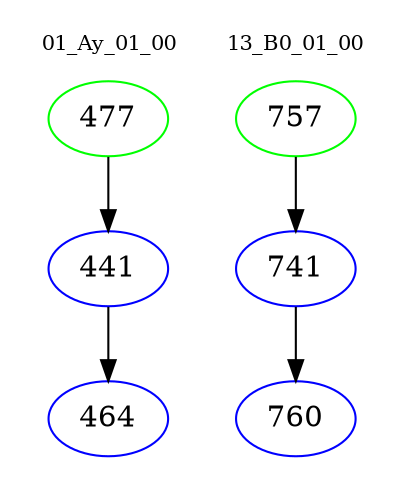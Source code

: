 digraph{
subgraph cluster_0 {
color = white
label = "01_Ay_01_00";
fontsize=10;
T0_477 [label="477", color="green"]
T0_477 -> T0_441 [color="black"]
T0_441 [label="441", color="blue"]
T0_441 -> T0_464 [color="black"]
T0_464 [label="464", color="blue"]
}
subgraph cluster_1 {
color = white
label = "13_B0_01_00";
fontsize=10;
T1_757 [label="757", color="green"]
T1_757 -> T1_741 [color="black"]
T1_741 [label="741", color="blue"]
T1_741 -> T1_760 [color="black"]
T1_760 [label="760", color="blue"]
}
}
